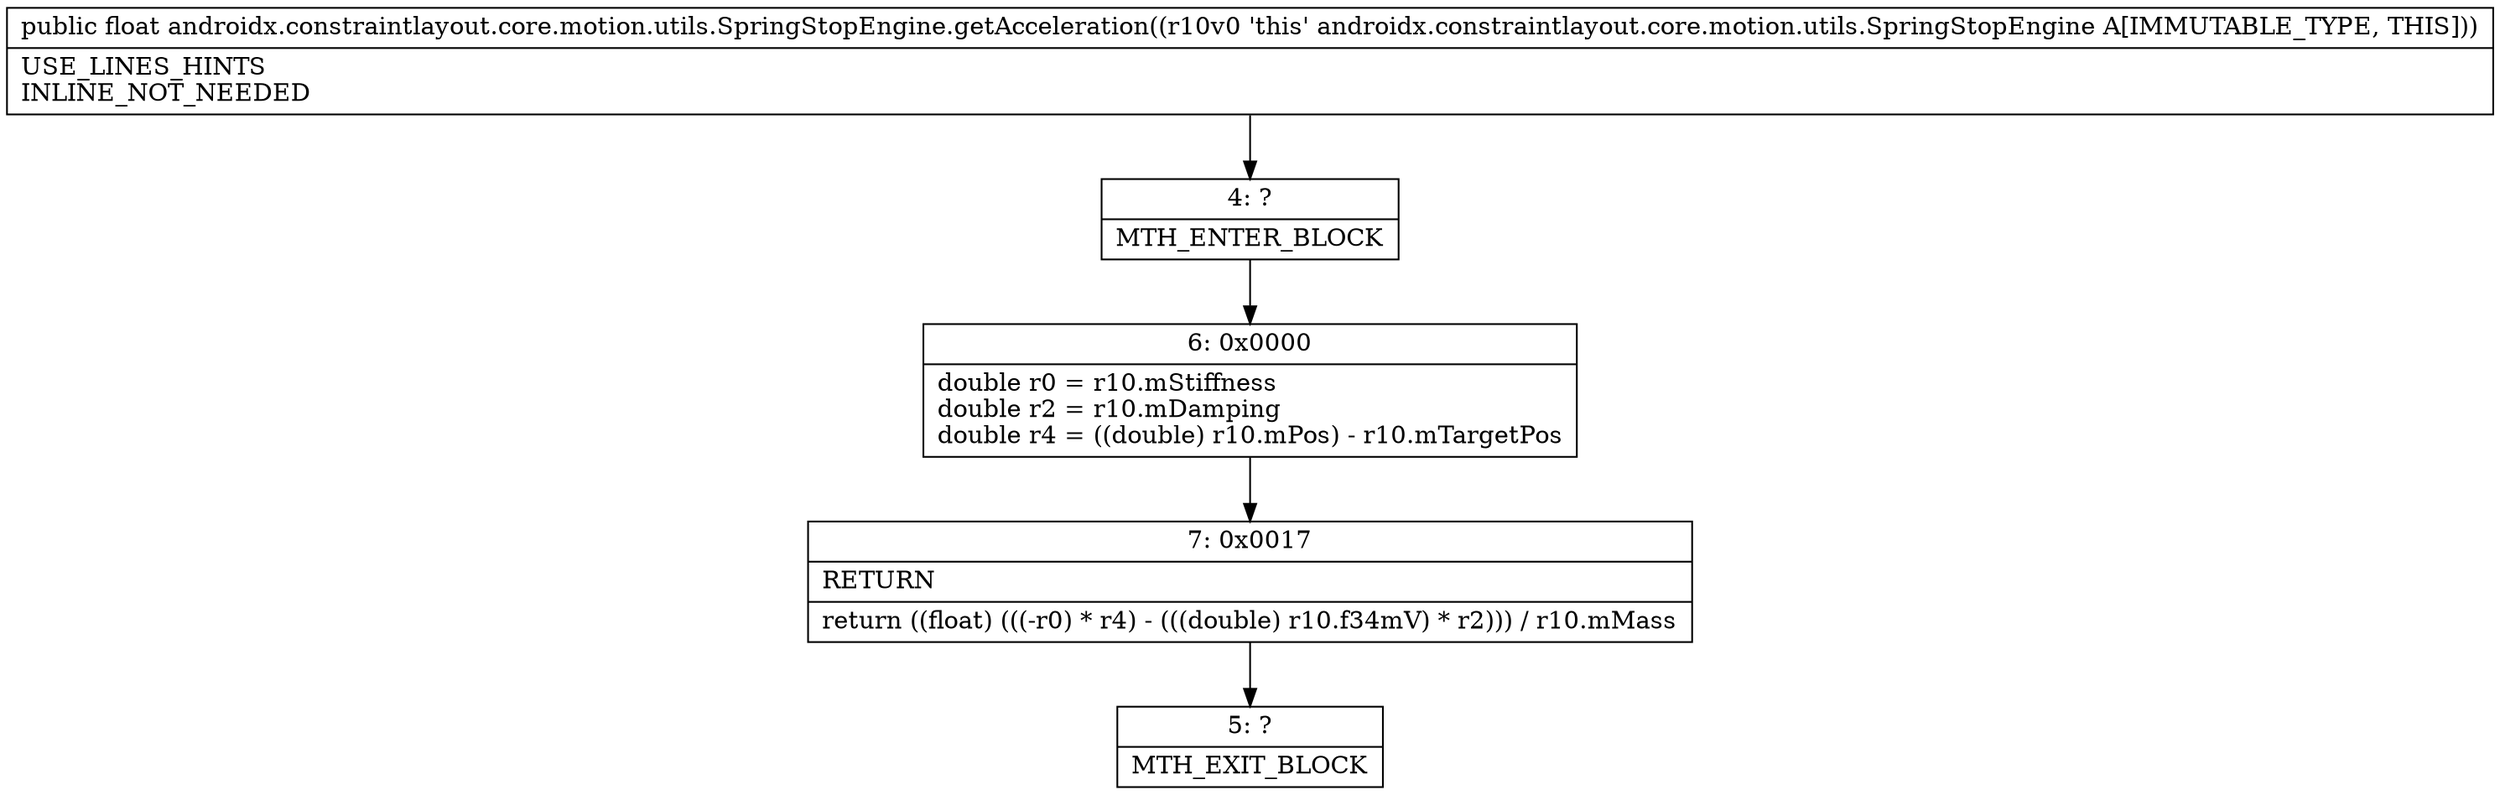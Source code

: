 digraph "CFG forandroidx.constraintlayout.core.motion.utils.SpringStopEngine.getAcceleration()F" {
Node_4 [shape=record,label="{4\:\ ?|MTH_ENTER_BLOCK\l}"];
Node_6 [shape=record,label="{6\:\ 0x0000|double r0 = r10.mStiffness\ldouble r2 = r10.mDamping\ldouble r4 = ((double) r10.mPos) \- r10.mTargetPos\l}"];
Node_7 [shape=record,label="{7\:\ 0x0017|RETURN\l|return ((float) (((\-r0) * r4) \- (((double) r10.f34mV) * r2))) \/ r10.mMass\l}"];
Node_5 [shape=record,label="{5\:\ ?|MTH_EXIT_BLOCK\l}"];
MethodNode[shape=record,label="{public float androidx.constraintlayout.core.motion.utils.SpringStopEngine.getAcceleration((r10v0 'this' androidx.constraintlayout.core.motion.utils.SpringStopEngine A[IMMUTABLE_TYPE, THIS]))  | USE_LINES_HINTS\lINLINE_NOT_NEEDED\l}"];
MethodNode -> Node_4;Node_4 -> Node_6;
Node_6 -> Node_7;
Node_7 -> Node_5;
}

